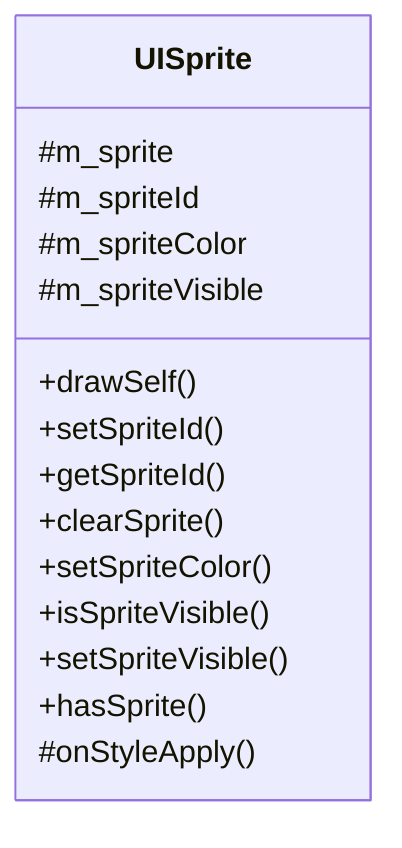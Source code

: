 classDiagram
    class UISprite {
        +drawSelf()
        +setSpriteId()
        +getSpriteId()
        +clearSprite()
        +setSpriteColor()
        +isSpriteVisible()
        +setSpriteVisible()
        +hasSprite()
        #onStyleApply()
        #m_sprite
        #m_spriteId
        #m_spriteColor
        #m_spriteVisible
    }
